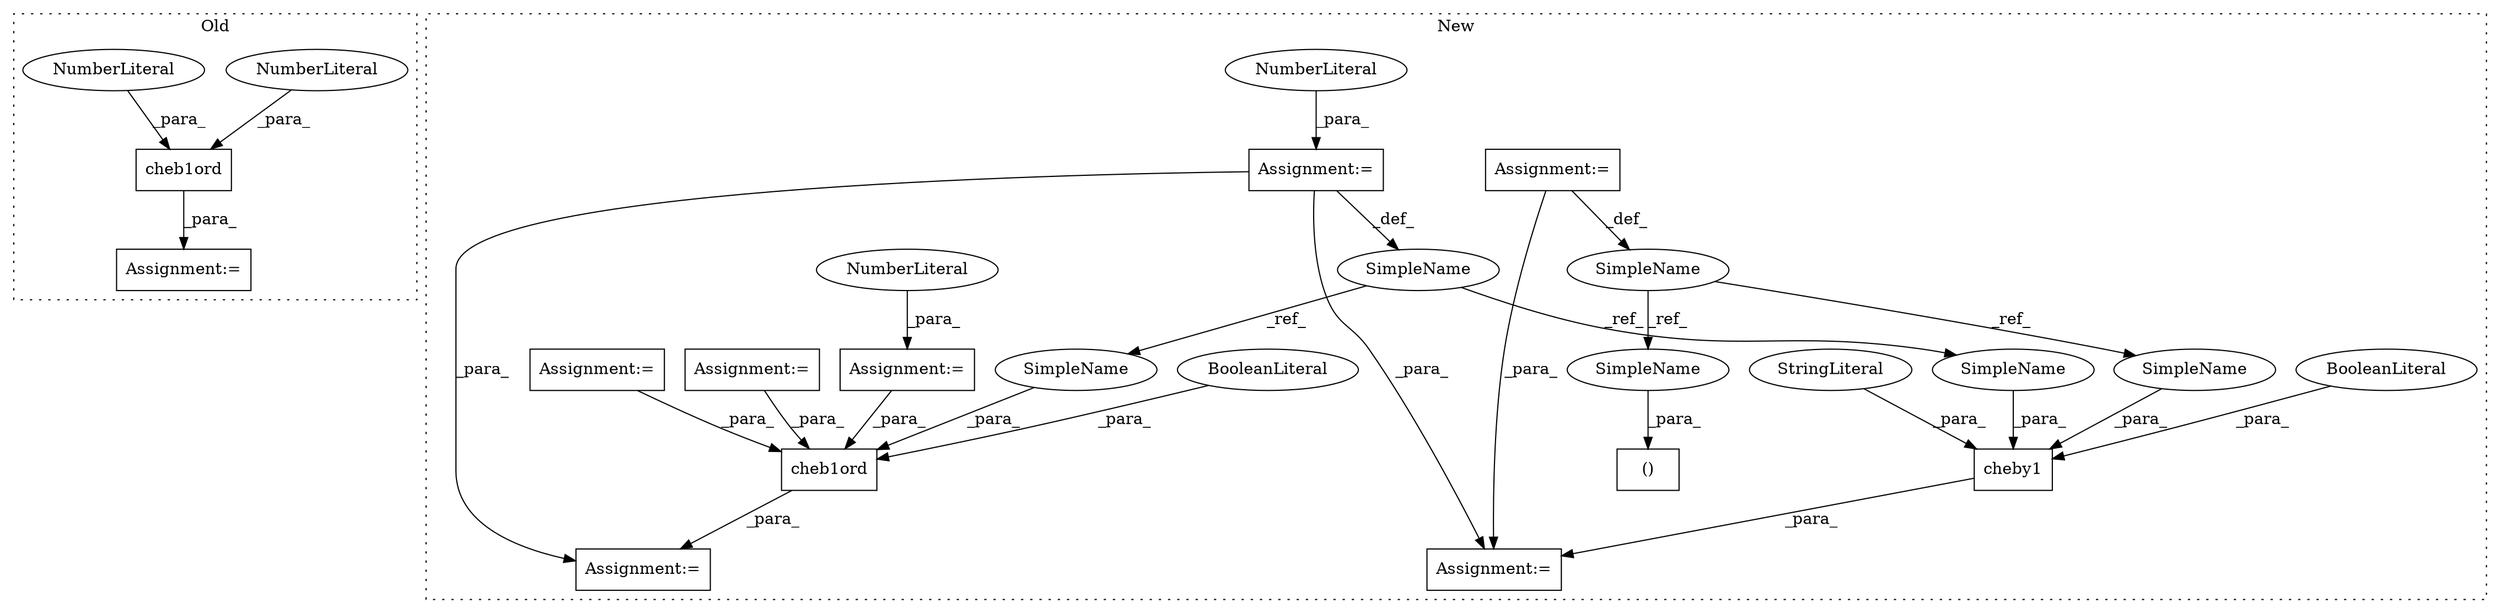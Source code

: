 digraph G {
subgraph cluster0 {
1 [label="cheb1ord" a="32" s="7057,7078" l="9,1" shape="box"];
3 [label="NumberLiteral" a="34" s="7074" l="1" shape="ellipse"];
4 [label="NumberLiteral" a="34" s="7066" l="3" shape="ellipse"];
20 [label="Assignment:=" a="7" s="7055" l="2" shape="box"];
label = "Old";
style="dotted";
}
subgraph cluster1 {
2 [label="()" a="106" s="9584" l="16" shape="box"];
5 [label="Assignment:=" a="7" s="9527" l="1" shape="box"];
6 [label="cheby1" a="32" s="9657,9684" l="7,1" shape="box"];
7 [label="SimpleName" a="42" s="9558" l="2" shape="ellipse"];
8 [label="cheb1ord" a="32" s="9602,9628" l="9,1" shape="box"];
9 [label="BooleanLiteral" a="9" s="9623" l="5" shape="ellipse"];
10 [label="BooleanLiteral" a="9" s="9679" l="5" shape="ellipse"];
11 [label="SimpleName" a="42" s="9527" l="1" shape="ellipse"];
12 [label="Assignment:=" a="7" s="9655" l="2" shape="box"];
13 [label="Assignment:=" a="7" s="9570" l="1" shape="box"];
14 [label="NumberLiteral" a="34" s="9571" l="2" shape="ellipse"];
15 [label="Assignment:=" a="7" s="9560" l="1" shape="box"];
16 [label="NumberLiteral" a="34" s="9561" l="1" shape="ellipse"];
17 [label="Assignment:=" a="7" s="9600" l="2" shape="box"];
18 [label="Assignment:=" a="7" s="9548" l="1" shape="box"];
19 [label="StringLiteral" a="45" s="9672" l="6" shape="ellipse"];
21 [label="Assignment:=" a="7" s="9536" l="1" shape="box"];
22 [label="SimpleName" a="42" s="9617" l="2" shape="ellipse"];
23 [label="SimpleName" a="42" s="9666" l="2" shape="ellipse"];
24 [label="SimpleName" a="42" s="9664" l="1" shape="ellipse"];
25 [label="SimpleName" a="42" s="9584" l="1" shape="ellipse"];
label = "New";
style="dotted";
}
1 -> 20 [label="_para_"];
3 -> 1 [label="_para_"];
4 -> 1 [label="_para_"];
5 -> 11 [label="_def_"];
5 -> 12 [label="_para_"];
6 -> 12 [label="_para_"];
7 -> 22 [label="_ref_"];
7 -> 23 [label="_ref_"];
8 -> 17 [label="_para_"];
9 -> 8 [label="_para_"];
10 -> 6 [label="_para_"];
11 -> 24 [label="_ref_"];
11 -> 25 [label="_ref_"];
13 -> 8 [label="_para_"];
14 -> 13 [label="_para_"];
15 -> 17 [label="_para_"];
15 -> 7 [label="_def_"];
15 -> 12 [label="_para_"];
16 -> 15 [label="_para_"];
18 -> 8 [label="_para_"];
19 -> 6 [label="_para_"];
21 -> 8 [label="_para_"];
22 -> 8 [label="_para_"];
23 -> 6 [label="_para_"];
24 -> 6 [label="_para_"];
25 -> 2 [label="_para_"];
}